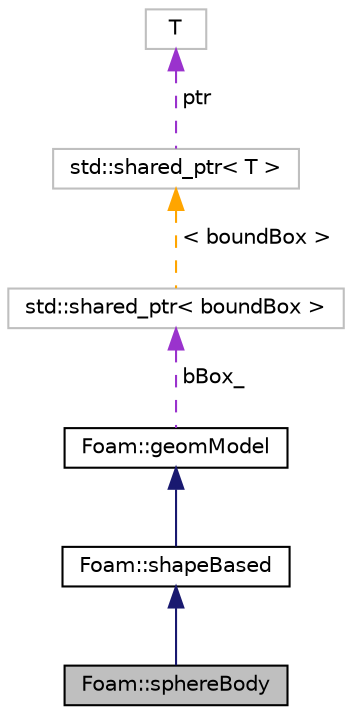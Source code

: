 digraph "Foam::sphereBody"
{
 // LATEX_PDF_SIZE
  edge [fontname="Helvetica",fontsize="10",labelfontname="Helvetica",labelfontsize="10"];
  node [fontname="Helvetica",fontsize="10",shape=record];
  Node1 [label="Foam::sphereBody",height=0.2,width=0.4,color="black", fillcolor="grey75", style="filled", fontcolor="black",tooltip=" "];
  Node2 -> Node1 [dir="back",color="midnightblue",fontsize="10",style="solid"];
  Node2 [label="Foam::shapeBased",height=0.2,width=0.4,color="black", fillcolor="white", style="filled",URL="$classFoam_1_1shapeBased.html",tooltip=" "];
  Node3 -> Node2 [dir="back",color="midnightblue",fontsize="10",style="solid"];
  Node3 [label="Foam::geomModel",height=0.2,width=0.4,color="black", fillcolor="white", style="filled",URL="$classFoam_1_1geomModel.html",tooltip=" "];
  Node4 -> Node3 [dir="back",color="darkorchid3",fontsize="10",style="dashed",label=" bBox_" ];
  Node4 [label="std::shared_ptr\< boundBox \>",height=0.2,width=0.4,color="grey75", fillcolor="white", style="filled",tooltip=" "];
  Node5 -> Node4 [dir="back",color="orange",fontsize="10",style="dashed",label=" \< boundBox \>" ];
  Node5 [label="std::shared_ptr\< T \>",height=0.2,width=0.4,color="grey75", fillcolor="white", style="filled",tooltip="STL class."];
  Node6 -> Node5 [dir="back",color="darkorchid3",fontsize="10",style="dashed",label=" ptr" ];
  Node6 [label="T",height=0.2,width=0.4,color="grey75", fillcolor="white", style="filled",tooltip=" "];
}
